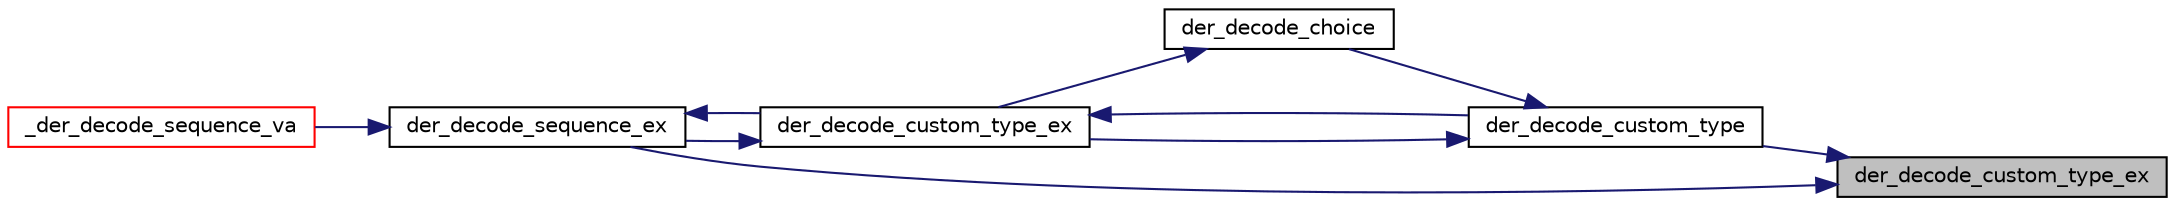 digraph "der_decode_custom_type_ex"
{
 // LATEX_PDF_SIZE
  edge [fontname="Helvetica",fontsize="10",labelfontname="Helvetica",labelfontsize="10"];
  node [fontname="Helvetica",fontsize="10",shape=record];
  rankdir="RL";
  Node113 [label="der_decode_custom_type_ex",height=0.2,width=0.4,color="black", fillcolor="grey75", style="filled", fontcolor="black",tooltip="Extended-decode a Custom type."];
  Node113 -> Node114 [dir="back",color="midnightblue",fontsize="10",style="solid"];
  Node114 [label="der_decode_custom_type",height=0.2,width=0.4,color="black", fillcolor="white", style="filled",URL="$der__decode__custom__type_8c.html#a698f6c64586707819ebd6f90a14264e8",tooltip="Decode a Custom type."];
  Node114 -> Node115 [dir="back",color="midnightblue",fontsize="10",style="solid"];
  Node115 [label="der_decode_choice",height=0.2,width=0.4,color="black", fillcolor="white", style="filled",URL="$der__decode__choice_8c.html#abbc3f8406cbf0c2d75b1c801192dcad4",tooltip="Decode a CHOICE."];
  Node115 -> Node116 [dir="back",color="midnightblue",fontsize="10",style="solid"];
  Node116 [label="der_decode_custom_type_ex",height=0.2,width=0.4,color="black", fillcolor="white", style="filled",URL="$der__decode__custom__type_8c.html#aaa3acc13042e5d9244ac279a354775fe",tooltip="Extended-decode a Custom type."];
  Node116 -> Node114 [dir="back",color="midnightblue",fontsize="10",style="solid"];
  Node116 -> Node117 [dir="back",color="midnightblue",fontsize="10",style="solid"];
  Node117 [label="der_decode_sequence_ex",height=0.2,width=0.4,color="black", fillcolor="white", style="filled",URL="$der__decode__sequence__ex_8c.html#a388cbc3f5c404637bc51f9dfb2d4f677",tooltip="Decode a SEQUENCE."];
  Node117 -> Node116 [dir="back",color="midnightblue",fontsize="10",style="solid"];
  Node117 -> Node118 [dir="back",color="midnightblue",fontsize="10",style="solid"];
  Node118 [label="_der_decode_sequence_va",height=0.2,width=0.4,color="red", fillcolor="white", style="filled",URL="$der__decode__sequence__multi_8c.html#a1c505b541a0ed6ddcdccc8ddcef9ed9e",tooltip="Decode a SEQUENCE type using a VA list."];
  Node114 -> Node116 [dir="back",color="midnightblue",fontsize="10",style="solid"];
  Node113 -> Node117 [dir="back",color="midnightblue",fontsize="10",style="solid"];
}
